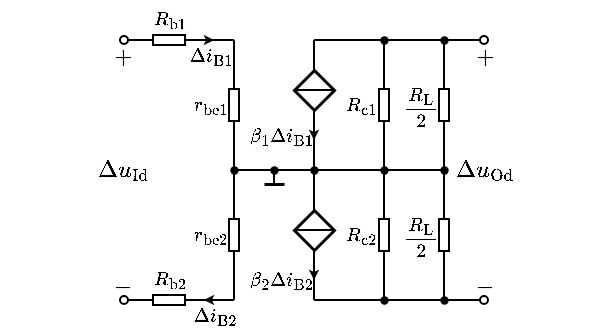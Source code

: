 <mxfile version="17.2.1" type="device"><diagram id="eVuud7QozEN9YlrwINzR" name="第 1 页"><mxGraphModel dx="126" dy="92" grid="1" gridSize="5" guides="1" tooltips="1" connect="1" arrows="1" fold="1" page="1" pageScale="1" pageWidth="827" pageHeight="1169" math="1" shadow="0"><root><mxCell id="0"/><mxCell id="1" parent="0"/><mxCell id="AJ9eB-Lw84YiiwOxlzXT-11" value="$$r_\mathrm{be1}$$" style="text;html=1;resizable=1;autosize=1;align=center;verticalAlign=middle;points=[];fillColor=none;strokeColor=none;rounded=0;fontSize=8;movable=1;rotatable=1;deletable=1;editable=1;connectable=0;allowArrows=0;" parent="1" vertex="1"><mxGeometry x="315" y="133" width="25" height="20" as="geometry"/></mxCell><mxCell id="AJ9eB-Lw84YiiwOxlzXT-12" value="" style="endArrow=none;html=1;rounded=0;fontSize=10;startSize=4;endSize=4;entryX=1;entryY=0.5;entryDx=0;entryDy=0;entryPerimeter=0;" parent="1" target="AJ9eB-Lw84YiiwOxlzXT-13" edge="1"><mxGeometry width="50" height="50" relative="1" as="geometry"><mxPoint x="340" y="110" as="sourcePoint"/><mxPoint x="537" y="75.5" as="targetPoint"/></mxGeometry></mxCell><mxCell id="AJ9eB-Lw84YiiwOxlzXT-13" value="" style="pointerEvents=1;verticalLabelPosition=bottom;shadow=0;dashed=0;align=center;html=1;verticalAlign=top;shape=mxgraph.electrical.resistors.resistor_1;fontSize=10;direction=north;allowArrows=0;" parent="1" vertex="1"><mxGeometry x="337.5" y="130" width="5" height="25" as="geometry"/></mxCell><mxCell id="AJ9eB-Lw84YiiwOxlzXT-14" value="" style="endArrow=none;html=1;rounded=0;fontSize=10;startSize=4;endSize=4;exitX=0;exitY=0.5;exitDx=0;exitDy=0;exitPerimeter=0;entryX=1;entryY=0.5;entryDx=0;entryDy=0;entryPerimeter=0;" parent="1" source="AJ9eB-Lw84YiiwOxlzXT-13" target="AJ9eB-Lw84YiiwOxlzXT-56" edge="1"><mxGeometry width="50" height="50" relative="1" as="geometry"><mxPoint x="429.5" y="60.5" as="sourcePoint"/><mxPoint x="340" y="200" as="targetPoint"/></mxGeometry></mxCell><mxCell id="AJ9eB-Lw84YiiwOxlzXT-2" value="$$\Delta i_\mathrm{B1}$$" style="text;html=1;align=center;verticalAlign=middle;resizable=1;points=[];autosize=1;strokeColor=none;fillColor=none;fontSize=8;movable=1;rotatable=1;deletable=1;editable=1;connectable=0;allowArrows=0;" parent="1" vertex="1"><mxGeometry x="315" y="110" width="25" height="15" as="geometry"/></mxCell><mxCell id="AJ9eB-Lw84YiiwOxlzXT-3" value="$$R_\mathrm{b1}$$" style="text;html=1;resizable=1;autosize=1;align=center;verticalAlign=middle;points=[];fillColor=none;strokeColor=none;rounded=0;fontSize=8;movable=1;rotatable=1;deletable=1;editable=1;connectable=0;allowArrows=0;" parent="1" vertex="1"><mxGeometry x="295" y="90" width="25" height="20" as="geometry"/></mxCell><mxCell id="AJ9eB-Lw84YiiwOxlzXT-4" value="" style="endArrow=none;html=1;rounded=0;fontSize=10;startSize=4;endSize=4;entryX=1;entryY=0.5;entryDx=0;entryDy=0;entryPerimeter=0;startArrow=oval;startFill=0;" parent="1" target="AJ9eB-Lw84YiiwOxlzXT-5" edge="1"><mxGeometry width="50" height="50" relative="1" as="geometry"><mxPoint x="285" y="110" as="sourcePoint"/><mxPoint x="549.5" y="30.5" as="targetPoint"/></mxGeometry></mxCell><mxCell id="AJ9eB-Lw84YiiwOxlzXT-5" value="" style="pointerEvents=1;verticalLabelPosition=bottom;shadow=0;dashed=0;align=center;html=1;verticalAlign=top;shape=mxgraph.electrical.resistors.resistor_1;fontSize=10;direction=west;allowArrows=0;" parent="1" vertex="1"><mxGeometry x="295" y="107.5" width="25" height="5" as="geometry"/></mxCell><mxCell id="AJ9eB-Lw84YiiwOxlzXT-6" value="" style="endArrow=none;html=1;rounded=0;fontSize=10;startSize=4;endSize=4;exitX=0;exitY=0.5;exitDx=0;exitDy=0;exitPerimeter=0;" parent="1" source="AJ9eB-Lw84YiiwOxlzXT-5" edge="1"><mxGeometry width="50" height="50" relative="1" as="geometry"><mxPoint x="442" y="15.5" as="sourcePoint"/><mxPoint x="340" y="110" as="targetPoint"/></mxGeometry></mxCell><mxCell id="AJ9eB-Lw84YiiwOxlzXT-18" value="" style="endArrow=classic;html=1;rounded=0;startSize=2;endSize=2;" parent="1" edge="1"><mxGeometry width="50" height="50" relative="1" as="geometry"><mxPoint x="325" y="110" as="sourcePoint"/><mxPoint x="330" y="110" as="targetPoint"/></mxGeometry></mxCell><mxCell id="AJ9eB-Lw84YiiwOxlzXT-22" value="" style="endArrow=none;html=1;rounded=0;fontSize=8;startSize=4;endSize=4;endFill=0;" parent="1" edge="1"><mxGeometry width="50" height="50" relative="1" as="geometry"><mxPoint x="340" y="175" as="sourcePoint"/><mxPoint x="445" y="175" as="targetPoint"/></mxGeometry></mxCell><mxCell id="AJ9eB-Lw84YiiwOxlzXT-23" value="" style="endArrow=none;html=1;rounded=0;fontSize=8;startSize=2;endSize=2;" parent="1" edge="1"><mxGeometry width="50" height="50" relative="1" as="geometry"><mxPoint x="360" y="175" as="sourcePoint"/><mxPoint x="360" y="182" as="targetPoint"/></mxGeometry></mxCell><mxCell id="AJ9eB-Lw84YiiwOxlzXT-24" value="" style="endArrow=none;html=1;rounded=0;fontSize=8;startSize=2;endSize=2;strokeWidth=1.5;" parent="1" edge="1"><mxGeometry width="50" height="50" relative="1" as="geometry"><mxPoint x="355" y="182" as="sourcePoint"/><mxPoint x="365" y="182" as="targetPoint"/></mxGeometry></mxCell><mxCell id="AJ9eB-Lw84YiiwOxlzXT-25" value="" style="endArrow=none;html=1;rounded=0;fontSize=8;startSize=2;endSize=2;strokeWidth=1;entryX=0.5;entryY=1;entryDx=0;entryDy=0;exitX=0.5;exitY=0;exitDx=0;exitDy=0;" parent="1" source="AJ9eB-Lw84YiiwOxlzXT-33" target="AJ9eB-Lw84YiiwOxlzXT-26" edge="1"><mxGeometry width="50" height="50" relative="1" as="geometry"><mxPoint x="380" y="185" as="sourcePoint"/><mxPoint x="380" y="165" as="targetPoint"/></mxGeometry></mxCell><mxCell id="AJ9eB-Lw84YiiwOxlzXT-26" value="" style="rhombus;whiteSpace=wrap;html=1;fontSize=8;strokeWidth=1.5;" parent="1" vertex="1"><mxGeometry x="370" y="125" width="20" height="20" as="geometry"/></mxCell><mxCell id="AJ9eB-Lw84YiiwOxlzXT-27" value="" style="endArrow=none;html=1;rounded=0;fontSize=8;startSize=2;endSize=2;strokeWidth=1;exitX=0;exitY=0.5;exitDx=0;exitDy=0;entryX=1;entryY=0.5;entryDx=0;entryDy=0;" parent="1" source="AJ9eB-Lw84YiiwOxlzXT-26" target="AJ9eB-Lw84YiiwOxlzXT-26" edge="1"><mxGeometry width="50" height="50" relative="1" as="geometry"><mxPoint x="380" y="170" as="sourcePoint"/><mxPoint x="415" y="135" as="targetPoint"/></mxGeometry></mxCell><mxCell id="AJ9eB-Lw84YiiwOxlzXT-28" value="" style="endArrow=none;html=1;rounded=0;fontSize=8;startSize=2;endSize=2;strokeWidth=1;exitX=0.5;exitY=0;exitDx=0;exitDy=0;" parent="1" source="AJ9eB-Lw84YiiwOxlzXT-26" edge="1"><mxGeometry width="50" height="50" relative="1" as="geometry"><mxPoint x="365" y="145" as="sourcePoint"/><mxPoint x="380" y="110" as="targetPoint"/></mxGeometry></mxCell><mxCell id="AJ9eB-Lw84YiiwOxlzXT-29" value="" style="endArrow=oval;html=1;rounded=0;fontSize=8;startSize=4;endSize=4;strokeWidth=1;endFill=0;" parent="1" edge="1"><mxGeometry width="50" height="50" relative="1" as="geometry"><mxPoint x="380" y="110" as="sourcePoint"/><mxPoint x="465" y="110" as="targetPoint"/></mxGeometry></mxCell><mxCell id="AJ9eB-Lw84YiiwOxlzXT-30" value="" style="endArrow=classic;html=1;rounded=0;fontSize=8;startSize=2;endSize=2;strokeWidth=1;" parent="1" edge="1"><mxGeometry width="50" height="50" relative="1" as="geometry"><mxPoint x="380" y="150" as="sourcePoint"/><mxPoint x="380" y="160" as="targetPoint"/></mxGeometry></mxCell><mxCell id="AJ9eB-Lw84YiiwOxlzXT-31" value="$$\beta_1 \Delta i_\mathrm{B1}$$" style="text;html=1;align=center;verticalAlign=middle;resizable=1;points=[];autosize=1;strokeColor=none;fillColor=none;fontSize=8;movable=1;rotatable=1;deletable=1;editable=1;connectable=1;" parent="1" vertex="1"><mxGeometry x="345" y="148" width="35" height="20" as="geometry"/></mxCell><mxCell id="AJ9eB-Lw84YiiwOxlzXT-33" value="" style="rhombus;whiteSpace=wrap;html=1;fontSize=8;strokeWidth=1.5;" parent="1" vertex="1"><mxGeometry x="370" y="195" width="20" height="20" as="geometry"/></mxCell><mxCell id="AJ9eB-Lw84YiiwOxlzXT-34" value="" style="endArrow=none;html=1;rounded=0;fontSize=8;startSize=2;endSize=2;strokeWidth=1;exitX=0;exitY=0.5;exitDx=0;exitDy=0;entryX=1;entryY=0.5;entryDx=0;entryDy=0;" parent="1" source="AJ9eB-Lw84YiiwOxlzXT-33" target="AJ9eB-Lw84YiiwOxlzXT-33" edge="1"><mxGeometry width="50" height="50" relative="1" as="geometry"><mxPoint x="380" y="250" as="sourcePoint"/><mxPoint x="415" y="215" as="targetPoint"/></mxGeometry></mxCell><mxCell id="AJ9eB-Lw84YiiwOxlzXT-35" value="" style="endArrow=classic;html=1;rounded=0;fontSize=8;startSize=2;endSize=2;strokeWidth=1;" parent="1" edge="1"><mxGeometry width="50" height="50" relative="1" as="geometry"><mxPoint x="380" y="220" as="sourcePoint"/><mxPoint x="380" y="230" as="targetPoint"/></mxGeometry></mxCell><mxCell id="AJ9eB-Lw84YiiwOxlzXT-36" value="" style="endArrow=none;html=1;rounded=0;fontSize=8;startSize=2;endSize=2;strokeWidth=1;exitX=0.5;exitY=1;exitDx=0;exitDy=0;" parent="1" source="AJ9eB-Lw84YiiwOxlzXT-33" edge="1"><mxGeometry width="50" height="50" relative="1" as="geometry"><mxPoint x="415" y="245" as="sourcePoint"/><mxPoint x="380" y="240" as="targetPoint"/></mxGeometry></mxCell><mxCell id="AJ9eB-Lw84YiiwOxlzXT-37" value="" style="endArrow=oval;html=1;rounded=0;fontSize=8;startSize=4;endSize=4;strokeWidth=1;endFill=0;" parent="1" edge="1"><mxGeometry width="50" height="50" relative="1" as="geometry"><mxPoint x="380" y="240" as="sourcePoint"/><mxPoint x="465" y="240" as="targetPoint"/></mxGeometry></mxCell><mxCell id="AJ9eB-Lw84YiiwOxlzXT-39" value="" style="pointerEvents=1;verticalLabelPosition=bottom;shadow=0;dashed=0;align=center;html=1;verticalAlign=top;shape=mxgraph.electrical.resistors.resistor_1;fontSize=10;direction=north;allowArrows=0;" parent="1" vertex="1"><mxGeometry x="412.5" y="130" width="5" height="25" as="geometry"/></mxCell><mxCell id="AJ9eB-Lw84YiiwOxlzXT-40" value="" style="endArrow=none;html=1;rounded=0;fontSize=8;startSize=2;endSize=2;strokeWidth=1;exitX=1;exitY=0.5;exitDx=0;exitDy=0;exitPerimeter=0;" parent="1" source="AJ9eB-Lw84YiiwOxlzXT-39" edge="1"><mxGeometry width="50" height="50" relative="1" as="geometry"><mxPoint x="465" y="170" as="sourcePoint"/><mxPoint x="415" y="110" as="targetPoint"/></mxGeometry></mxCell><mxCell id="AJ9eB-Lw84YiiwOxlzXT-41" value="" style="endArrow=none;html=1;rounded=0;fontSize=8;startSize=2;endSize=2;strokeWidth=1;exitX=0;exitY=0.5;exitDx=0;exitDy=0;exitPerimeter=0;" parent="1" source="AJ9eB-Lw84YiiwOxlzXT-39" edge="1"><mxGeometry width="50" height="50" relative="1" as="geometry"><mxPoint x="450" y="170" as="sourcePoint"/><mxPoint x="415" y="175" as="targetPoint"/></mxGeometry></mxCell><mxCell id="AJ9eB-Lw84YiiwOxlzXT-42" value="$$\frac{R_\mathrm{L}}{2}$$" style="text;html=1;resizable=1;autosize=1;align=center;verticalAlign=middle;points=[];fillColor=none;strokeColor=none;rounded=0;fontSize=8;movable=1;rotatable=1;deletable=1;editable=1;connectable=0;allowArrows=0;" parent="1" vertex="1"><mxGeometry x="420" y="133" width="25" height="20" as="geometry"/></mxCell><mxCell id="AJ9eB-Lw84YiiwOxlzXT-43" value="" style="pointerEvents=1;verticalLabelPosition=bottom;shadow=0;dashed=0;align=center;html=1;verticalAlign=top;shape=mxgraph.electrical.resistors.resistor_1;fontSize=10;direction=north;allowArrows=0;" parent="1" vertex="1"><mxGeometry x="442.5" y="130" width="5" height="25" as="geometry"/></mxCell><mxCell id="AJ9eB-Lw84YiiwOxlzXT-44" value="" style="endArrow=none;html=1;rounded=0;fontSize=8;startSize=2;endSize=2;strokeWidth=1;exitX=1;exitY=0.5;exitDx=0;exitDy=0;exitPerimeter=0;" parent="1" source="AJ9eB-Lw84YiiwOxlzXT-43" edge="1"><mxGeometry width="50" height="50" relative="1" as="geometry"><mxPoint x="495" y="170" as="sourcePoint"/><mxPoint x="445" y="110" as="targetPoint"/></mxGeometry></mxCell><mxCell id="AJ9eB-Lw84YiiwOxlzXT-45" value="" style="endArrow=none;html=1;rounded=0;fontSize=8;startSize=2;endSize=2;strokeWidth=1;exitX=0;exitY=0.5;exitDx=0;exitDy=0;exitPerimeter=0;" parent="1" source="AJ9eB-Lw84YiiwOxlzXT-43" edge="1"><mxGeometry width="50" height="50" relative="1" as="geometry"><mxPoint x="480" y="170" as="sourcePoint"/><mxPoint x="445" y="175" as="targetPoint"/></mxGeometry></mxCell><mxCell id="AJ9eB-Lw84YiiwOxlzXT-46" value="$$R_\mathrm{c2}$$" style="text;html=1;resizable=1;autosize=1;align=center;verticalAlign=middle;points=[];fillColor=none;strokeColor=none;rounded=0;fontSize=8;movable=1;rotatable=1;deletable=1;editable=1;connectable=0;allowArrows=0;" parent="1" vertex="1"><mxGeometry x="390" y="200" width="25" height="15" as="geometry"/></mxCell><mxCell id="AJ9eB-Lw84YiiwOxlzXT-47" value="" style="pointerEvents=1;verticalLabelPosition=bottom;shadow=0;dashed=0;align=center;html=1;verticalAlign=top;shape=mxgraph.electrical.resistors.resistor_1;fontSize=10;direction=north;allowArrows=0;" parent="1" vertex="1"><mxGeometry x="412.5" y="195" width="5" height="25" as="geometry"/></mxCell><mxCell id="AJ9eB-Lw84YiiwOxlzXT-48" value="" style="endArrow=none;html=1;rounded=0;fontSize=8;startSize=2;endSize=2;strokeWidth=1;exitX=1;exitY=0.5;exitDx=0;exitDy=0;exitPerimeter=0;" parent="1" source="AJ9eB-Lw84YiiwOxlzXT-47" edge="1"><mxGeometry width="50" height="50" relative="1" as="geometry"><mxPoint x="465" y="235" as="sourcePoint"/><mxPoint x="415" y="175" as="targetPoint"/></mxGeometry></mxCell><mxCell id="AJ9eB-Lw84YiiwOxlzXT-49" value="" style="endArrow=none;html=1;rounded=0;fontSize=8;startSize=2;endSize=2;strokeWidth=1;exitX=0;exitY=0.5;exitDx=0;exitDy=0;exitPerimeter=0;" parent="1" source="AJ9eB-Lw84YiiwOxlzXT-47" edge="1"><mxGeometry width="50" height="50" relative="1" as="geometry"><mxPoint x="450" y="235" as="sourcePoint"/><mxPoint x="415" y="240" as="targetPoint"/></mxGeometry></mxCell><mxCell id="AJ9eB-Lw84YiiwOxlzXT-50" value="" style="shape=waypoint;sketch=0;fillStyle=solid;size=6;pointerEvents=1;points=[];fillColor=none;resizable=1;rotatable=1;perimeter=centerPerimeter;snapToPoint=1;fontSize=8;strokeWidth=0.1;movable=1;deletable=1;editable=1;connectable=1;" parent="1" vertex="1"><mxGeometry x="375" y="170" width="10" height="10" as="geometry"/></mxCell><mxCell id="AJ9eB-Lw84YiiwOxlzXT-51" value="" style="shape=waypoint;sketch=0;fillStyle=solid;size=6;pointerEvents=1;points=[];fillColor=none;resizable=1;rotatable=1;perimeter=centerPerimeter;snapToPoint=1;fontSize=8;strokeWidth=0.1;movable=1;deletable=1;editable=1;connectable=1;" parent="1" vertex="1"><mxGeometry x="410" y="170" width="10" height="10" as="geometry"/></mxCell><mxCell id="AJ9eB-Lw84YiiwOxlzXT-52" value="" style="shape=waypoint;sketch=0;fillStyle=solid;size=6;pointerEvents=1;points=[];fillColor=none;resizable=1;rotatable=1;perimeter=centerPerimeter;snapToPoint=1;fontSize=8;strokeWidth=0.1;movable=1;deletable=1;editable=1;connectable=1;" parent="1" vertex="1"><mxGeometry x="410" y="105" width="10" height="10" as="geometry"/></mxCell><mxCell id="AJ9eB-Lw84YiiwOxlzXT-53" value="" style="shape=waypoint;sketch=0;fillStyle=solid;size=6;pointerEvents=1;points=[];fillColor=none;resizable=1;rotatable=1;perimeter=centerPerimeter;snapToPoint=1;fontSize=8;strokeWidth=0.1;movable=1;deletable=1;editable=1;connectable=1;" parent="1" vertex="1"><mxGeometry x="355" y="170" width="10" height="10" as="geometry"/></mxCell><mxCell id="AJ9eB-Lw84YiiwOxlzXT-54" value="" style="shape=waypoint;sketch=0;fillStyle=solid;size=6;pointerEvents=1;points=[];fillColor=none;resizable=1;rotatable=1;perimeter=centerPerimeter;snapToPoint=1;fontSize=8;strokeWidth=0.1;movable=1;deletable=1;editable=1;connectable=1;" parent="1" vertex="1"><mxGeometry x="335" y="170" width="10" height="10" as="geometry"/></mxCell><mxCell id="AJ9eB-Lw84YiiwOxlzXT-55" value="$$r_\mathrm{be2}$$" style="text;html=1;resizable=1;autosize=1;align=center;verticalAlign=middle;points=[];fillColor=none;strokeColor=none;rounded=0;fontSize=8;movable=1;rotatable=1;deletable=1;editable=1;connectable=0;allowArrows=0;" parent="1" vertex="1"><mxGeometry x="315" y="198" width="25" height="20" as="geometry"/></mxCell><mxCell id="AJ9eB-Lw84YiiwOxlzXT-56" value="" style="pointerEvents=1;verticalLabelPosition=bottom;shadow=0;dashed=0;align=center;html=1;verticalAlign=top;shape=mxgraph.electrical.resistors.resistor_1;fontSize=10;direction=north;allowArrows=0;" parent="1" vertex="1"><mxGeometry x="337.5" y="195" width="5" height="25" as="geometry"/></mxCell><mxCell id="AJ9eB-Lw84YiiwOxlzXT-57" value="" style="endArrow=none;html=1;rounded=0;fontSize=8;startSize=2;endSize=2;strokeWidth=1;entryX=0;entryY=0.5;entryDx=0;entryDy=0;entryPerimeter=0;" parent="1" target="AJ9eB-Lw84YiiwOxlzXT-56" edge="1"><mxGeometry width="50" height="50" relative="1" as="geometry"><mxPoint x="340" y="240" as="sourcePoint"/><mxPoint x="325" y="190" as="targetPoint"/></mxGeometry></mxCell><mxCell id="AJ9eB-Lw84YiiwOxlzXT-59" value="$$R_\mathrm{b2}$$" style="text;html=1;resizable=1;autosize=1;align=center;verticalAlign=middle;points=[];fillColor=none;strokeColor=none;rounded=0;fontSize=8;movable=1;rotatable=1;deletable=1;editable=1;connectable=0;allowArrows=0;" parent="1" vertex="1"><mxGeometry x="295" y="220" width="25" height="20" as="geometry"/></mxCell><mxCell id="AJ9eB-Lw84YiiwOxlzXT-60" value="" style="endArrow=none;html=1;rounded=0;fontSize=10;startSize=4;endSize=4;entryX=1;entryY=0.5;entryDx=0;entryDy=0;entryPerimeter=0;startArrow=oval;startFill=0;" parent="1" target="AJ9eB-Lw84YiiwOxlzXT-61" edge="1"><mxGeometry width="50" height="50" relative="1" as="geometry"><mxPoint x="285" y="240" as="sourcePoint"/><mxPoint x="549.5" y="160.5" as="targetPoint"/></mxGeometry></mxCell><mxCell id="AJ9eB-Lw84YiiwOxlzXT-61" value="" style="pointerEvents=1;verticalLabelPosition=bottom;shadow=0;dashed=0;align=center;html=1;verticalAlign=top;shape=mxgraph.electrical.resistors.resistor_1;fontSize=10;direction=west;allowArrows=0;" parent="1" vertex="1"><mxGeometry x="295" y="237.5" width="25" height="5" as="geometry"/></mxCell><mxCell id="AJ9eB-Lw84YiiwOxlzXT-62" value="" style="endArrow=none;html=1;rounded=0;fontSize=10;startSize=4;endSize=4;exitX=0;exitY=0.5;exitDx=0;exitDy=0;exitPerimeter=0;" parent="1" source="AJ9eB-Lw84YiiwOxlzXT-61" edge="1"><mxGeometry width="50" height="50" relative="1" as="geometry"><mxPoint x="442" y="145.5" as="sourcePoint"/><mxPoint x="340" y="240" as="targetPoint"/></mxGeometry></mxCell><mxCell id="AJ9eB-Lw84YiiwOxlzXT-63" value="" style="endArrow=classic;html=1;rounded=0;startSize=2;endSize=2;" parent="1" edge="1"><mxGeometry width="50" height="50" relative="1" as="geometry"><mxPoint x="335" y="240" as="sourcePoint"/><mxPoint x="325" y="240" as="targetPoint"/></mxGeometry></mxCell><mxCell id="AJ9eB-Lw84YiiwOxlzXT-64" value="$$\Delta u_{\mathrm{Id}}$$" style="text;html=1;align=center;verticalAlign=middle;resizable=1;points=[];autosize=1;strokeColor=none;fillColor=none;fontSize=10;movable=1;rotatable=1;deletable=1;editable=1;connectable=0;" parent="1" vertex="1"><mxGeometry x="274" y="165" width="20" height="20" as="geometry"/></mxCell><mxCell id="AJ9eB-Lw84YiiwOxlzXT-65" value="$$+$$" style="text;html=1;align=center;verticalAlign=middle;resizable=1;points=[];autosize=1;strokeColor=none;fillColor=none;fontSize=10;movable=1;rotatable=1;deletable=1;editable=1;connectable=0;" parent="1" vertex="1"><mxGeometry x="274" y="110" width="20" height="15" as="geometry"/></mxCell><mxCell id="AJ9eB-Lw84YiiwOxlzXT-66" value="$$-$$" style="text;html=1;align=center;verticalAlign=middle;resizable=1;points=[];autosize=1;strokeColor=none;fillColor=none;fontSize=10;movable=1;rotatable=1;deletable=1;editable=1;connectable=0;" parent="1" vertex="1"><mxGeometry x="274" y="225" width="20" height="15" as="geometry"/></mxCell><mxCell id="AJ9eB-Lw84YiiwOxlzXT-67" value="$$R_\mathrm{c1}$$" style="text;html=1;resizable=1;autosize=1;align=center;verticalAlign=middle;points=[];fillColor=none;strokeColor=none;rounded=0;fontSize=8;movable=1;rotatable=1;deletable=1;editable=1;connectable=0;allowArrows=0;" parent="1" vertex="1"><mxGeometry x="390" y="135" width="25" height="15" as="geometry"/></mxCell><mxCell id="AJ9eB-Lw84YiiwOxlzXT-68" value="$$+$$" style="text;html=1;align=center;verticalAlign=middle;resizable=1;points=[];autosize=1;strokeColor=none;fillColor=none;fontSize=10;movable=1;rotatable=1;deletable=1;editable=1;connectable=0;" parent="1" vertex="1"><mxGeometry x="455" y="110" width="20" height="15" as="geometry"/></mxCell><mxCell id="AJ9eB-Lw84YiiwOxlzXT-69" value="$$\Delta u_{\mathrm{Od}}$$" style="text;html=1;align=center;verticalAlign=middle;resizable=1;points=[];autosize=1;strokeColor=none;fillColor=none;fontSize=10;movable=1;rotatable=1;deletable=1;editable=1;connectable=0;" parent="1" vertex="1"><mxGeometry x="450" y="165" width="30" height="20" as="geometry"/></mxCell><mxCell id="AJ9eB-Lw84YiiwOxlzXT-70" value="$$-$$" style="text;html=1;align=center;verticalAlign=middle;resizable=1;points=[];autosize=1;strokeColor=none;fillColor=none;fontSize=10;movable=1;rotatable=1;deletable=1;editable=1;connectable=0;" parent="1" vertex="1"><mxGeometry x="455" y="225" width="20" height="15" as="geometry"/></mxCell><mxCell id="JtFTG__oEZ9lweMHCpsw-1" value="$$\Delta i_\mathrm{B2}$$" style="text;html=1;align=center;verticalAlign=middle;resizable=1;points=[];autosize=1;strokeColor=none;fillColor=none;fontSize=8;movable=1;rotatable=1;deletable=1;editable=1;connectable=0;allowArrows=0;" vertex="1" parent="1"><mxGeometry x="320" y="240" width="20" height="15" as="geometry"/></mxCell><mxCell id="JtFTG__oEZ9lweMHCpsw-2" value="$$\beta_2 \Delta i_\mathrm{B2}$$" style="text;html=1;align=center;verticalAlign=middle;resizable=1;points=[];autosize=1;strokeColor=none;fillColor=none;fontSize=8;movable=1;rotatable=1;deletable=1;editable=1;connectable=1;" vertex="1" parent="1"><mxGeometry x="345" y="220" width="35" height="20" as="geometry"/></mxCell><mxCell id="JtFTG__oEZ9lweMHCpsw-3" value="" style="pointerEvents=1;verticalLabelPosition=bottom;shadow=0;dashed=0;align=center;html=1;verticalAlign=top;shape=mxgraph.electrical.resistors.resistor_1;fontSize=10;direction=north;allowArrows=0;" vertex="1" parent="1"><mxGeometry x="442.5" y="195" width="5" height="25" as="geometry"/></mxCell><mxCell id="JtFTG__oEZ9lweMHCpsw-4" value="" style="endArrow=none;html=1;rounded=0;fontSize=8;startSize=2;endSize=2;strokeWidth=1;exitX=1;exitY=0.5;exitDx=0;exitDy=0;exitPerimeter=0;" edge="1" parent="1" source="JtFTG__oEZ9lweMHCpsw-3"><mxGeometry width="50" height="50" relative="1" as="geometry"><mxPoint x="495" y="235" as="sourcePoint"/><mxPoint x="445" y="175" as="targetPoint"/></mxGeometry></mxCell><mxCell id="JtFTG__oEZ9lweMHCpsw-5" value="" style="endArrow=none;html=1;rounded=0;fontSize=8;startSize=2;endSize=2;strokeWidth=1;exitX=0;exitY=0.5;exitDx=0;exitDy=0;exitPerimeter=0;" edge="1" parent="1" source="JtFTG__oEZ9lweMHCpsw-3"><mxGeometry width="50" height="50" relative="1" as="geometry"><mxPoint x="480" y="235" as="sourcePoint"/><mxPoint x="445" y="240" as="targetPoint"/></mxGeometry></mxCell><mxCell id="JtFTG__oEZ9lweMHCpsw-6" value="$$\frac{R_\mathrm{L}}{2}$$" style="text;html=1;resizable=1;autosize=1;align=center;verticalAlign=middle;points=[];fillColor=none;strokeColor=none;rounded=0;fontSize=8;movable=1;rotatable=1;deletable=1;editable=1;connectable=0;allowArrows=0;" vertex="1" parent="1"><mxGeometry x="420" y="195" width="25" height="25" as="geometry"/></mxCell><mxCell id="JtFTG__oEZ9lweMHCpsw-7" value="" style="shape=waypoint;sketch=0;fillStyle=solid;size=6;pointerEvents=1;points=[];fillColor=none;resizable=1;rotatable=1;perimeter=centerPerimeter;snapToPoint=1;fontSize=8;strokeWidth=0.1;movable=1;deletable=1;editable=1;connectable=1;" vertex="1" parent="1"><mxGeometry x="440" y="105" width="10" height="10" as="geometry"/></mxCell><mxCell id="JtFTG__oEZ9lweMHCpsw-8" value="" style="shape=waypoint;sketch=0;fillStyle=solid;size=6;pointerEvents=1;points=[];fillColor=none;resizable=1;rotatable=1;perimeter=centerPerimeter;snapToPoint=1;fontSize=8;strokeWidth=0.1;movable=1;deletable=1;editable=1;connectable=1;" vertex="1" parent="1"><mxGeometry x="440" y="235" width="10" height="10" as="geometry"/></mxCell><mxCell id="JtFTG__oEZ9lweMHCpsw-9" value="" style="shape=waypoint;sketch=0;fillStyle=solid;size=6;pointerEvents=1;points=[];fillColor=none;resizable=1;rotatable=1;perimeter=centerPerimeter;snapToPoint=1;fontSize=8;strokeWidth=0.1;movable=1;deletable=1;editable=1;connectable=1;" vertex="1" parent="1"><mxGeometry x="410" y="235" width="10" height="10" as="geometry"/></mxCell><mxCell id="JtFTG__oEZ9lweMHCpsw-10" value="" style="shape=waypoint;sketch=0;fillStyle=solid;size=6;pointerEvents=1;points=[];fillColor=none;resizable=1;rotatable=1;perimeter=centerPerimeter;snapToPoint=1;fontSize=8;strokeWidth=0.1;movable=1;deletable=1;editable=1;connectable=1;" vertex="1" parent="1"><mxGeometry x="440" y="170" width="10" height="10" as="geometry"/></mxCell></root></mxGraphModel></diagram></mxfile>